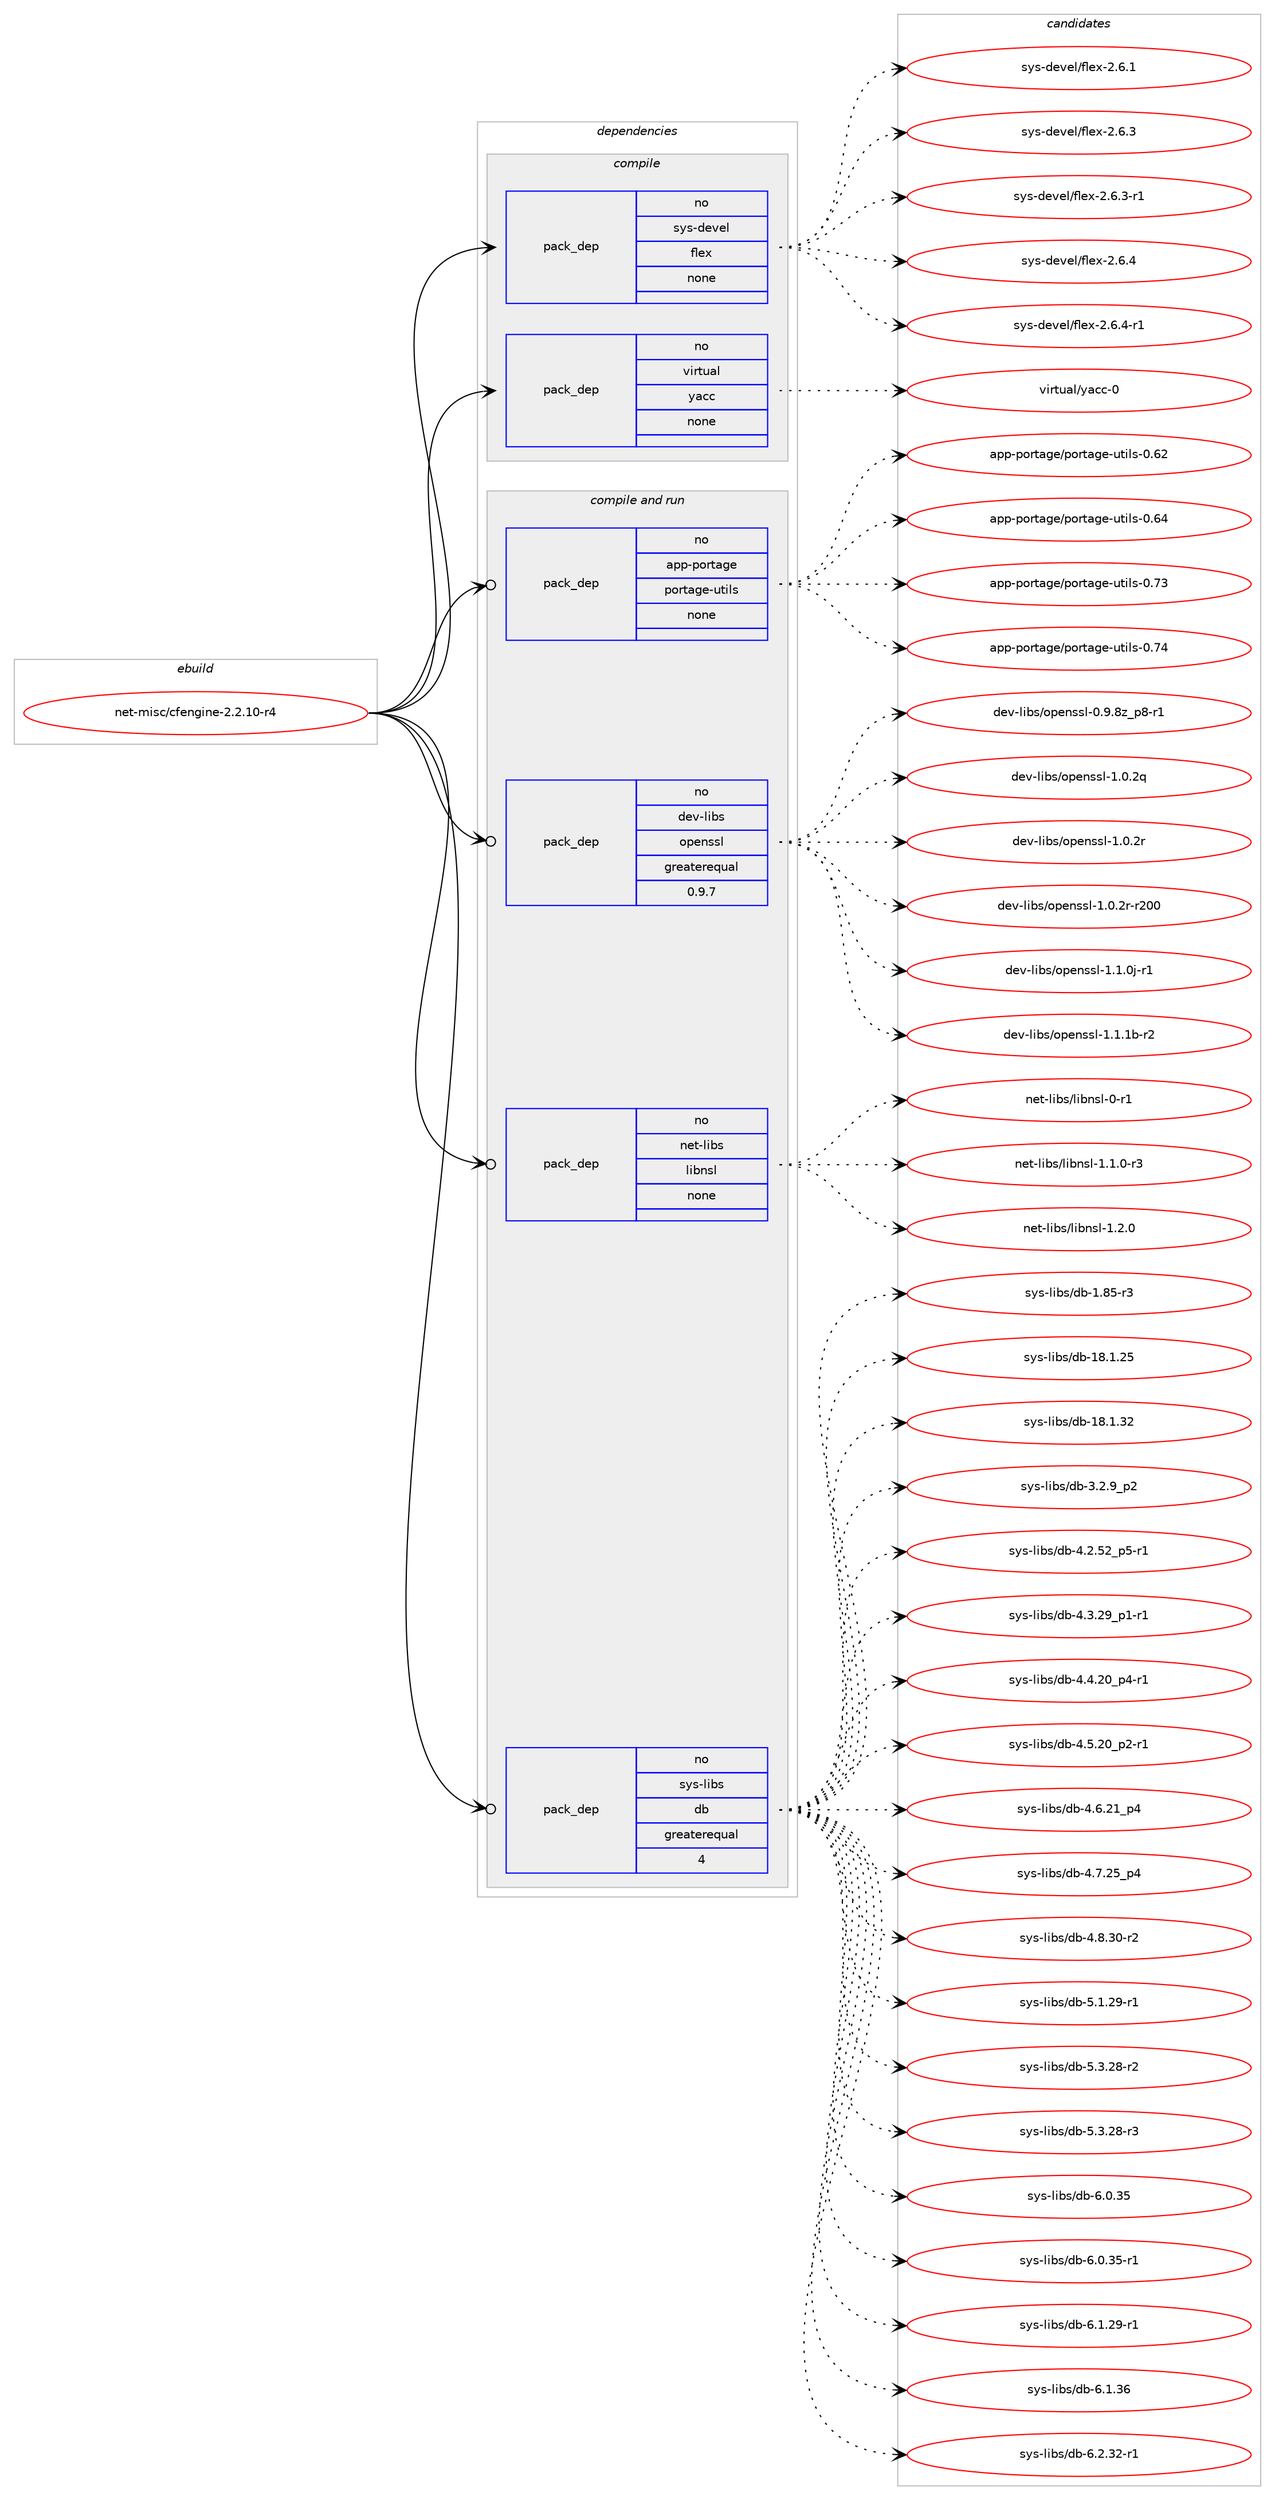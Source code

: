 digraph prolog {

# *************
# Graph options
# *************

newrank=true;
concentrate=true;
compound=true;
graph [rankdir=LR,fontname=Helvetica,fontsize=10,ranksep=1.5];#, ranksep=2.5, nodesep=0.2];
edge  [arrowhead=vee];
node  [fontname=Helvetica,fontsize=10];

# **********
# The ebuild
# **********

subgraph cluster_leftcol {
color=gray;
rank=same;
label=<<i>ebuild</i>>;
id [label="net-misc/cfengine-2.2.10-r4", color=red, width=4, href="../net-misc/cfengine-2.2.10-r4.svg"];
}

# ****************
# The dependencies
# ****************

subgraph cluster_midcol {
color=gray;
label=<<i>dependencies</i>>;
subgraph cluster_compile {
fillcolor="#eeeeee";
style=filled;
label=<<i>compile</i>>;
subgraph pack1191072 {
dependency1666081 [label=<<TABLE BORDER="0" CELLBORDER="1" CELLSPACING="0" CELLPADDING="4" WIDTH="220"><TR><TD ROWSPAN="6" CELLPADDING="30">pack_dep</TD></TR><TR><TD WIDTH="110">no</TD></TR><TR><TD>sys-devel</TD></TR><TR><TD>flex</TD></TR><TR><TD>none</TD></TR><TR><TD></TD></TR></TABLE>>, shape=none, color=blue];
}
id:e -> dependency1666081:w [weight=20,style="solid",arrowhead="vee"];
subgraph pack1191073 {
dependency1666082 [label=<<TABLE BORDER="0" CELLBORDER="1" CELLSPACING="0" CELLPADDING="4" WIDTH="220"><TR><TD ROWSPAN="6" CELLPADDING="30">pack_dep</TD></TR><TR><TD WIDTH="110">no</TD></TR><TR><TD>virtual</TD></TR><TR><TD>yacc</TD></TR><TR><TD>none</TD></TR><TR><TD></TD></TR></TABLE>>, shape=none, color=blue];
}
id:e -> dependency1666082:w [weight=20,style="solid",arrowhead="vee"];
}
subgraph cluster_compileandrun {
fillcolor="#eeeeee";
style=filled;
label=<<i>compile and run</i>>;
subgraph pack1191074 {
dependency1666083 [label=<<TABLE BORDER="0" CELLBORDER="1" CELLSPACING="0" CELLPADDING="4" WIDTH="220"><TR><TD ROWSPAN="6" CELLPADDING="30">pack_dep</TD></TR><TR><TD WIDTH="110">no</TD></TR><TR><TD>app-portage</TD></TR><TR><TD>portage-utils</TD></TR><TR><TD>none</TD></TR><TR><TD></TD></TR></TABLE>>, shape=none, color=blue];
}
id:e -> dependency1666083:w [weight=20,style="solid",arrowhead="odotvee"];
subgraph pack1191075 {
dependency1666084 [label=<<TABLE BORDER="0" CELLBORDER="1" CELLSPACING="0" CELLPADDING="4" WIDTH="220"><TR><TD ROWSPAN="6" CELLPADDING="30">pack_dep</TD></TR><TR><TD WIDTH="110">no</TD></TR><TR><TD>dev-libs</TD></TR><TR><TD>openssl</TD></TR><TR><TD>greaterequal</TD></TR><TR><TD>0.9.7</TD></TR></TABLE>>, shape=none, color=blue];
}
id:e -> dependency1666084:w [weight=20,style="solid",arrowhead="odotvee"];
subgraph pack1191076 {
dependency1666085 [label=<<TABLE BORDER="0" CELLBORDER="1" CELLSPACING="0" CELLPADDING="4" WIDTH="220"><TR><TD ROWSPAN="6" CELLPADDING="30">pack_dep</TD></TR><TR><TD WIDTH="110">no</TD></TR><TR><TD>net-libs</TD></TR><TR><TD>libnsl</TD></TR><TR><TD>none</TD></TR><TR><TD></TD></TR></TABLE>>, shape=none, color=blue];
}
id:e -> dependency1666085:w [weight=20,style="solid",arrowhead="odotvee"];
subgraph pack1191077 {
dependency1666086 [label=<<TABLE BORDER="0" CELLBORDER="1" CELLSPACING="0" CELLPADDING="4" WIDTH="220"><TR><TD ROWSPAN="6" CELLPADDING="30">pack_dep</TD></TR><TR><TD WIDTH="110">no</TD></TR><TR><TD>sys-libs</TD></TR><TR><TD>db</TD></TR><TR><TD>greaterequal</TD></TR><TR><TD>4</TD></TR></TABLE>>, shape=none, color=blue];
}
id:e -> dependency1666086:w [weight=20,style="solid",arrowhead="odotvee"];
}
subgraph cluster_run {
fillcolor="#eeeeee";
style=filled;
label=<<i>run</i>>;
}
}

# **************
# The candidates
# **************

subgraph cluster_choices {
rank=same;
color=gray;
label=<<i>candidates</i>>;

subgraph choice1191072 {
color=black;
nodesep=1;
choice1151211154510010111810110847102108101120455046544649 [label="sys-devel/flex-2.6.1", color=red, width=4,href="../sys-devel/flex-2.6.1.svg"];
choice1151211154510010111810110847102108101120455046544651 [label="sys-devel/flex-2.6.3", color=red, width=4,href="../sys-devel/flex-2.6.3.svg"];
choice11512111545100101118101108471021081011204550465446514511449 [label="sys-devel/flex-2.6.3-r1", color=red, width=4,href="../sys-devel/flex-2.6.3-r1.svg"];
choice1151211154510010111810110847102108101120455046544652 [label="sys-devel/flex-2.6.4", color=red, width=4,href="../sys-devel/flex-2.6.4.svg"];
choice11512111545100101118101108471021081011204550465446524511449 [label="sys-devel/flex-2.6.4-r1", color=red, width=4,href="../sys-devel/flex-2.6.4-r1.svg"];
dependency1666081:e -> choice1151211154510010111810110847102108101120455046544649:w [style=dotted,weight="100"];
dependency1666081:e -> choice1151211154510010111810110847102108101120455046544651:w [style=dotted,weight="100"];
dependency1666081:e -> choice11512111545100101118101108471021081011204550465446514511449:w [style=dotted,weight="100"];
dependency1666081:e -> choice1151211154510010111810110847102108101120455046544652:w [style=dotted,weight="100"];
dependency1666081:e -> choice11512111545100101118101108471021081011204550465446524511449:w [style=dotted,weight="100"];
}
subgraph choice1191073 {
color=black;
nodesep=1;
choice11810511411611797108471219799994548 [label="virtual/yacc-0", color=red, width=4,href="../virtual/yacc-0.svg"];
dependency1666082:e -> choice11810511411611797108471219799994548:w [style=dotted,weight="100"];
}
subgraph choice1191074 {
color=black;
nodesep=1;
choice9711211245112111114116971031014711211111411697103101451171161051081154548465450 [label="app-portage/portage-utils-0.62", color=red, width=4,href="../app-portage/portage-utils-0.62.svg"];
choice9711211245112111114116971031014711211111411697103101451171161051081154548465452 [label="app-portage/portage-utils-0.64", color=red, width=4,href="../app-portage/portage-utils-0.64.svg"];
choice9711211245112111114116971031014711211111411697103101451171161051081154548465551 [label="app-portage/portage-utils-0.73", color=red, width=4,href="../app-portage/portage-utils-0.73.svg"];
choice9711211245112111114116971031014711211111411697103101451171161051081154548465552 [label="app-portage/portage-utils-0.74", color=red, width=4,href="../app-portage/portage-utils-0.74.svg"];
dependency1666083:e -> choice9711211245112111114116971031014711211111411697103101451171161051081154548465450:w [style=dotted,weight="100"];
dependency1666083:e -> choice9711211245112111114116971031014711211111411697103101451171161051081154548465452:w [style=dotted,weight="100"];
dependency1666083:e -> choice9711211245112111114116971031014711211111411697103101451171161051081154548465551:w [style=dotted,weight="100"];
dependency1666083:e -> choice9711211245112111114116971031014711211111411697103101451171161051081154548465552:w [style=dotted,weight="100"];
}
subgraph choice1191075 {
color=black;
nodesep=1;
choice10010111845108105981154711111210111011511510845484657465612295112564511449 [label="dev-libs/openssl-0.9.8z_p8-r1", color=red, width=4,href="../dev-libs/openssl-0.9.8z_p8-r1.svg"];
choice100101118451081059811547111112101110115115108454946484650113 [label="dev-libs/openssl-1.0.2q", color=red, width=4,href="../dev-libs/openssl-1.0.2q.svg"];
choice100101118451081059811547111112101110115115108454946484650114 [label="dev-libs/openssl-1.0.2r", color=red, width=4,href="../dev-libs/openssl-1.0.2r.svg"];
choice10010111845108105981154711111210111011511510845494648465011445114504848 [label="dev-libs/openssl-1.0.2r-r200", color=red, width=4,href="../dev-libs/openssl-1.0.2r-r200.svg"];
choice1001011184510810598115471111121011101151151084549464946481064511449 [label="dev-libs/openssl-1.1.0j-r1", color=red, width=4,href="../dev-libs/openssl-1.1.0j-r1.svg"];
choice100101118451081059811547111112101110115115108454946494649984511450 [label="dev-libs/openssl-1.1.1b-r2", color=red, width=4,href="../dev-libs/openssl-1.1.1b-r2.svg"];
dependency1666084:e -> choice10010111845108105981154711111210111011511510845484657465612295112564511449:w [style=dotted,weight="100"];
dependency1666084:e -> choice100101118451081059811547111112101110115115108454946484650113:w [style=dotted,weight="100"];
dependency1666084:e -> choice100101118451081059811547111112101110115115108454946484650114:w [style=dotted,weight="100"];
dependency1666084:e -> choice10010111845108105981154711111210111011511510845494648465011445114504848:w [style=dotted,weight="100"];
dependency1666084:e -> choice1001011184510810598115471111121011101151151084549464946481064511449:w [style=dotted,weight="100"];
dependency1666084:e -> choice100101118451081059811547111112101110115115108454946494649984511450:w [style=dotted,weight="100"];
}
subgraph choice1191076 {
color=black;
nodesep=1;
choice1101011164510810598115471081059811011510845484511449 [label="net-libs/libnsl-0-r1", color=red, width=4,href="../net-libs/libnsl-0-r1.svg"];
choice110101116451081059811547108105981101151084549464946484511451 [label="net-libs/libnsl-1.1.0-r3", color=red, width=4,href="../net-libs/libnsl-1.1.0-r3.svg"];
choice11010111645108105981154710810598110115108454946504648 [label="net-libs/libnsl-1.2.0", color=red, width=4,href="../net-libs/libnsl-1.2.0.svg"];
dependency1666085:e -> choice1101011164510810598115471081059811011510845484511449:w [style=dotted,weight="100"];
dependency1666085:e -> choice110101116451081059811547108105981101151084549464946484511451:w [style=dotted,weight="100"];
dependency1666085:e -> choice11010111645108105981154710810598110115108454946504648:w [style=dotted,weight="100"];
}
subgraph choice1191077 {
color=black;
nodesep=1;
choice1151211154510810598115471009845494656534511451 [label="sys-libs/db-1.85-r3", color=red, width=4,href="../sys-libs/db-1.85-r3.svg"];
choice115121115451081059811547100984549564649465053 [label="sys-libs/db-18.1.25", color=red, width=4,href="../sys-libs/db-18.1.25.svg"];
choice115121115451081059811547100984549564649465150 [label="sys-libs/db-18.1.32", color=red, width=4,href="../sys-libs/db-18.1.32.svg"];
choice115121115451081059811547100984551465046579511250 [label="sys-libs/db-3.2.9_p2", color=red, width=4,href="../sys-libs/db-3.2.9_p2.svg"];
choice115121115451081059811547100984552465046535095112534511449 [label="sys-libs/db-4.2.52_p5-r1", color=red, width=4,href="../sys-libs/db-4.2.52_p5-r1.svg"];
choice115121115451081059811547100984552465146505795112494511449 [label="sys-libs/db-4.3.29_p1-r1", color=red, width=4,href="../sys-libs/db-4.3.29_p1-r1.svg"];
choice115121115451081059811547100984552465246504895112524511449 [label="sys-libs/db-4.4.20_p4-r1", color=red, width=4,href="../sys-libs/db-4.4.20_p4-r1.svg"];
choice115121115451081059811547100984552465346504895112504511449 [label="sys-libs/db-4.5.20_p2-r1", color=red, width=4,href="../sys-libs/db-4.5.20_p2-r1.svg"];
choice11512111545108105981154710098455246544650499511252 [label="sys-libs/db-4.6.21_p4", color=red, width=4,href="../sys-libs/db-4.6.21_p4.svg"];
choice11512111545108105981154710098455246554650539511252 [label="sys-libs/db-4.7.25_p4", color=red, width=4,href="../sys-libs/db-4.7.25_p4.svg"];
choice11512111545108105981154710098455246564651484511450 [label="sys-libs/db-4.8.30-r2", color=red, width=4,href="../sys-libs/db-4.8.30-r2.svg"];
choice11512111545108105981154710098455346494650574511449 [label="sys-libs/db-5.1.29-r1", color=red, width=4,href="../sys-libs/db-5.1.29-r1.svg"];
choice11512111545108105981154710098455346514650564511450 [label="sys-libs/db-5.3.28-r2", color=red, width=4,href="../sys-libs/db-5.3.28-r2.svg"];
choice11512111545108105981154710098455346514650564511451 [label="sys-libs/db-5.3.28-r3", color=red, width=4,href="../sys-libs/db-5.3.28-r3.svg"];
choice1151211154510810598115471009845544648465153 [label="sys-libs/db-6.0.35", color=red, width=4,href="../sys-libs/db-6.0.35.svg"];
choice11512111545108105981154710098455446484651534511449 [label="sys-libs/db-6.0.35-r1", color=red, width=4,href="../sys-libs/db-6.0.35-r1.svg"];
choice11512111545108105981154710098455446494650574511449 [label="sys-libs/db-6.1.29-r1", color=red, width=4,href="../sys-libs/db-6.1.29-r1.svg"];
choice1151211154510810598115471009845544649465154 [label="sys-libs/db-6.1.36", color=red, width=4,href="../sys-libs/db-6.1.36.svg"];
choice11512111545108105981154710098455446504651504511449 [label="sys-libs/db-6.2.32-r1", color=red, width=4,href="../sys-libs/db-6.2.32-r1.svg"];
dependency1666086:e -> choice1151211154510810598115471009845494656534511451:w [style=dotted,weight="100"];
dependency1666086:e -> choice115121115451081059811547100984549564649465053:w [style=dotted,weight="100"];
dependency1666086:e -> choice115121115451081059811547100984549564649465150:w [style=dotted,weight="100"];
dependency1666086:e -> choice115121115451081059811547100984551465046579511250:w [style=dotted,weight="100"];
dependency1666086:e -> choice115121115451081059811547100984552465046535095112534511449:w [style=dotted,weight="100"];
dependency1666086:e -> choice115121115451081059811547100984552465146505795112494511449:w [style=dotted,weight="100"];
dependency1666086:e -> choice115121115451081059811547100984552465246504895112524511449:w [style=dotted,weight="100"];
dependency1666086:e -> choice115121115451081059811547100984552465346504895112504511449:w [style=dotted,weight="100"];
dependency1666086:e -> choice11512111545108105981154710098455246544650499511252:w [style=dotted,weight="100"];
dependency1666086:e -> choice11512111545108105981154710098455246554650539511252:w [style=dotted,weight="100"];
dependency1666086:e -> choice11512111545108105981154710098455246564651484511450:w [style=dotted,weight="100"];
dependency1666086:e -> choice11512111545108105981154710098455346494650574511449:w [style=dotted,weight="100"];
dependency1666086:e -> choice11512111545108105981154710098455346514650564511450:w [style=dotted,weight="100"];
dependency1666086:e -> choice11512111545108105981154710098455346514650564511451:w [style=dotted,weight="100"];
dependency1666086:e -> choice1151211154510810598115471009845544648465153:w [style=dotted,weight="100"];
dependency1666086:e -> choice11512111545108105981154710098455446484651534511449:w [style=dotted,weight="100"];
dependency1666086:e -> choice11512111545108105981154710098455446494650574511449:w [style=dotted,weight="100"];
dependency1666086:e -> choice1151211154510810598115471009845544649465154:w [style=dotted,weight="100"];
dependency1666086:e -> choice11512111545108105981154710098455446504651504511449:w [style=dotted,weight="100"];
}
}

}

